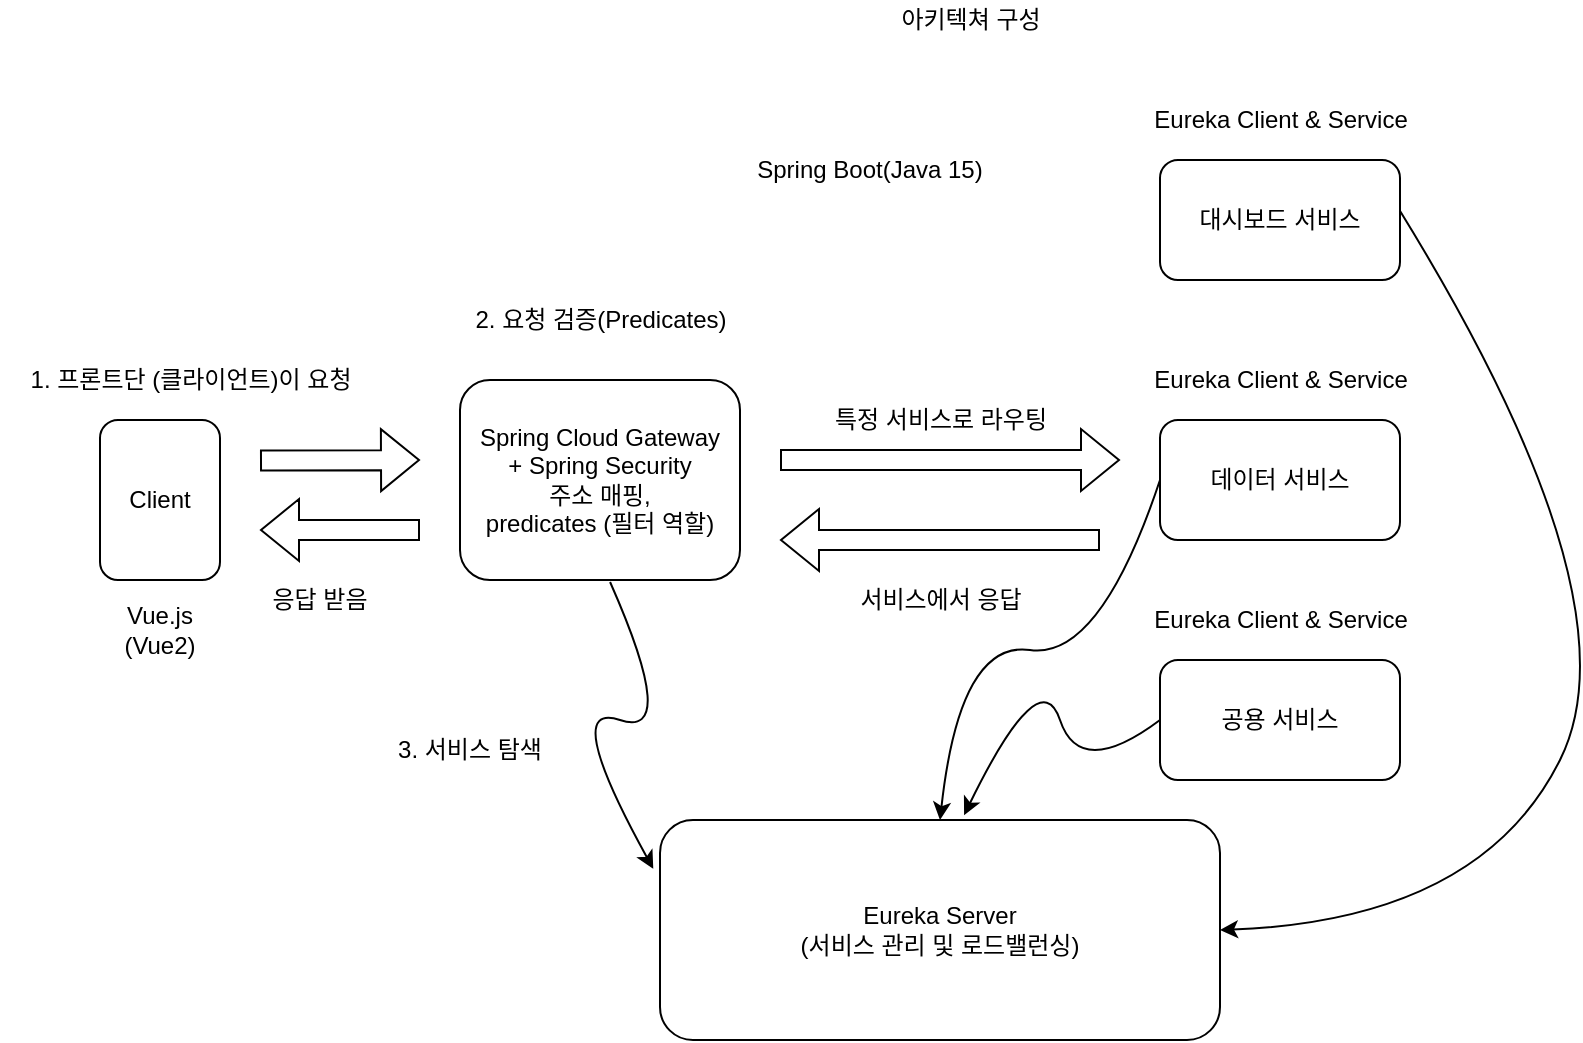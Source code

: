 <mxfile version="16.1.2" type="github">
  <diagram id="prtHgNgQTEPvFCAcTncT" name="Page-1">
    <mxGraphModel dx="2005" dy="641" grid="1" gridSize="10" guides="1" tooltips="1" connect="1" arrows="1" fold="1" page="1" pageScale="1" pageWidth="827" pageHeight="1169" math="0" shadow="0">
      <root>
        <mxCell id="0" />
        <mxCell id="1" parent="0" />
        <mxCell id="Zy5jL_L1PlVuJN2Nwhqh-2" value="아키텍쳐 구성" style="text;html=1;align=center;verticalAlign=middle;resizable=0;points=[];autosize=1;strokeColor=none;fillColor=none;" vertex="1" parent="1">
          <mxGeometry x="370" y="20" width="90" height="20" as="geometry" />
        </mxCell>
        <mxCell id="Zy5jL_L1PlVuJN2Nwhqh-3" value="" style="shape=flexArrow;endArrow=classic;html=1;rounded=0;" edge="1" parent="1">
          <mxGeometry width="50" height="50" relative="1" as="geometry">
            <mxPoint x="60" y="250.29" as="sourcePoint" />
            <mxPoint x="140" y="250.0" as="targetPoint" />
          </mxGeometry>
        </mxCell>
        <mxCell id="Zy5jL_L1PlVuJN2Nwhqh-5" value="Client" style="rounded=1;whiteSpace=wrap;html=1;" vertex="1" parent="1">
          <mxGeometry x="-20" y="230" width="60" height="80" as="geometry" />
        </mxCell>
        <mxCell id="Zy5jL_L1PlVuJN2Nwhqh-6" value="Spring Cloud Gateway&lt;br&gt;+ Spring Security&lt;br&gt;주소 매핑,&lt;br&gt;predicates (필터 역할)" style="rounded=1;whiteSpace=wrap;html=1;" vertex="1" parent="1">
          <mxGeometry x="160" y="210" width="140" height="100" as="geometry" />
        </mxCell>
        <mxCell id="Zy5jL_L1PlVuJN2Nwhqh-8" value="" style="shape=flexArrow;endArrow=classic;html=1;rounded=0;" edge="1" parent="1">
          <mxGeometry width="50" height="50" relative="1" as="geometry">
            <mxPoint x="320" y="250" as="sourcePoint" />
            <mxPoint x="490" y="250" as="targetPoint" />
          </mxGeometry>
        </mxCell>
        <mxCell id="Zy5jL_L1PlVuJN2Nwhqh-9" value="특정 서비스로 라우팅" style="text;html=1;align=center;verticalAlign=middle;resizable=0;points=[];autosize=1;strokeColor=none;fillColor=none;" vertex="1" parent="1">
          <mxGeometry x="335" y="220" width="130" height="20" as="geometry" />
        </mxCell>
        <mxCell id="Zy5jL_L1PlVuJN2Nwhqh-10" value="Eureka Server&lt;br&gt;(서비스 관리 및 로드밸런싱)" style="rounded=1;whiteSpace=wrap;html=1;" vertex="1" parent="1">
          <mxGeometry x="260" y="430" width="280" height="110" as="geometry" />
        </mxCell>
        <mxCell id="Zy5jL_L1PlVuJN2Nwhqh-11" value="1. 프론트단 (클라이언트)이 요청" style="text;html=1;align=center;verticalAlign=middle;resizable=0;points=[];autosize=1;strokeColor=none;fillColor=none;" vertex="1" parent="1">
          <mxGeometry x="-70" y="200" width="190" height="20" as="geometry" />
        </mxCell>
        <mxCell id="Zy5jL_L1PlVuJN2Nwhqh-12" value="2. 요청 검증(Predicates)" style="text;html=1;align=center;verticalAlign=middle;resizable=0;points=[];autosize=1;strokeColor=none;fillColor=none;" vertex="1" parent="1">
          <mxGeometry x="160" y="170" width="140" height="20" as="geometry" />
        </mxCell>
        <mxCell id="Zy5jL_L1PlVuJN2Nwhqh-13" value="" style="curved=1;endArrow=classic;html=1;rounded=0;entryX=-0.012;entryY=0.222;entryDx=0;entryDy=0;entryPerimeter=0;exitX=0.536;exitY=1.01;exitDx=0;exitDy=0;exitPerimeter=0;" edge="1" parent="1" source="Zy5jL_L1PlVuJN2Nwhqh-6" target="Zy5jL_L1PlVuJN2Nwhqh-10">
          <mxGeometry width="50" height="50" relative="1" as="geometry">
            <mxPoint x="10" y="300" as="sourcePoint" />
            <mxPoint x="120" y="420" as="targetPoint" />
            <Array as="points">
              <mxPoint x="270" y="390" />
              <mxPoint x="210" y="370" />
            </Array>
          </mxGeometry>
        </mxCell>
        <mxCell id="Zy5jL_L1PlVuJN2Nwhqh-14" value="3. 서비스 탐색" style="text;html=1;strokeColor=none;fillColor=none;align=center;verticalAlign=middle;whiteSpace=wrap;rounded=0;" vertex="1" parent="1">
          <mxGeometry x="110" y="380" width="110" height="30" as="geometry" />
        </mxCell>
        <mxCell id="Zy5jL_L1PlVuJN2Nwhqh-15" value="대시보드 서비스" style="rounded=1;whiteSpace=wrap;html=1;" vertex="1" parent="1">
          <mxGeometry x="510" y="100" width="120" height="60" as="geometry" />
        </mxCell>
        <mxCell id="Zy5jL_L1PlVuJN2Nwhqh-16" value="데이터 서비스" style="rounded=1;whiteSpace=wrap;html=1;" vertex="1" parent="1">
          <mxGeometry x="510" y="230" width="120" height="60" as="geometry" />
        </mxCell>
        <mxCell id="Zy5jL_L1PlVuJN2Nwhqh-17" value="공용 서비스" style="rounded=1;whiteSpace=wrap;html=1;" vertex="1" parent="1">
          <mxGeometry x="510" y="350" width="120" height="60" as="geometry" />
        </mxCell>
        <mxCell id="Zy5jL_L1PlVuJN2Nwhqh-18" value="" style="curved=1;endArrow=classic;html=1;rounded=0;exitX=0;exitY=0.5;exitDx=0;exitDy=0;entryX=0.543;entryY=-0.022;entryDx=0;entryDy=0;entryPerimeter=0;" edge="1" parent="1" source="Zy5jL_L1PlVuJN2Nwhqh-17" target="Zy5jL_L1PlVuJN2Nwhqh-10">
          <mxGeometry width="50" height="50" relative="1" as="geometry">
            <mxPoint x="490" y="400" as="sourcePoint" />
            <mxPoint x="540" y="350" as="targetPoint" />
            <Array as="points">
              <mxPoint x="470" y="410" />
              <mxPoint x="450" y="350" />
            </Array>
          </mxGeometry>
        </mxCell>
        <mxCell id="Zy5jL_L1PlVuJN2Nwhqh-20" value="Eureka Client &amp;amp; Service" style="text;html=1;align=center;verticalAlign=middle;resizable=0;points=[];autosize=1;strokeColor=none;fillColor=none;" vertex="1" parent="1">
          <mxGeometry x="500" y="320" width="140" height="20" as="geometry" />
        </mxCell>
        <mxCell id="Zy5jL_L1PlVuJN2Nwhqh-21" value="Eureka Client &amp;amp; Service" style="text;html=1;align=center;verticalAlign=middle;resizable=0;points=[];autosize=1;strokeColor=none;fillColor=none;" vertex="1" parent="1">
          <mxGeometry x="500" y="200" width="140" height="20" as="geometry" />
        </mxCell>
        <mxCell id="Zy5jL_L1PlVuJN2Nwhqh-22" value="Eureka Client &amp;amp; Service" style="text;html=1;align=center;verticalAlign=middle;resizable=0;points=[];autosize=1;strokeColor=none;fillColor=none;" vertex="1" parent="1">
          <mxGeometry x="500" y="70" width="140" height="20" as="geometry" />
        </mxCell>
        <mxCell id="Zy5jL_L1PlVuJN2Nwhqh-27" value="" style="curved=1;endArrow=classic;html=1;rounded=0;entryX=0.5;entryY=0;entryDx=0;entryDy=0;exitX=0;exitY=0.5;exitDx=0;exitDy=0;" edge="1" parent="1" source="Zy5jL_L1PlVuJN2Nwhqh-16" target="Zy5jL_L1PlVuJN2Nwhqh-10">
          <mxGeometry width="50" height="50" relative="1" as="geometry">
            <mxPoint x="350" y="390" as="sourcePoint" />
            <mxPoint x="400" y="340" as="targetPoint" />
            <Array as="points">
              <mxPoint x="480" y="350" />
              <mxPoint x="410" y="340" />
            </Array>
          </mxGeometry>
        </mxCell>
        <mxCell id="Zy5jL_L1PlVuJN2Nwhqh-28" value="" style="curved=1;endArrow=classic;html=1;rounded=0;entryX=1;entryY=0.5;entryDx=0;entryDy=0;exitX=0.999;exitY=0.421;exitDx=0;exitDy=0;exitPerimeter=0;" edge="1" parent="1" source="Zy5jL_L1PlVuJN2Nwhqh-15" target="Zy5jL_L1PlVuJN2Nwhqh-10">
          <mxGeometry width="50" height="50" relative="1" as="geometry">
            <mxPoint x="690" y="460" as="sourcePoint" />
            <mxPoint x="700" y="350" as="targetPoint" />
            <Array as="points">
              <mxPoint x="750" y="320" />
              <mxPoint x="670" y="480" />
            </Array>
          </mxGeometry>
        </mxCell>
        <mxCell id="Zy5jL_L1PlVuJN2Nwhqh-29" value="" style="shape=flexArrow;endArrow=classic;html=1;rounded=0;" edge="1" parent="1">
          <mxGeometry width="50" height="50" relative="1" as="geometry">
            <mxPoint x="480" y="290" as="sourcePoint" />
            <mxPoint x="320" y="290" as="targetPoint" />
          </mxGeometry>
        </mxCell>
        <mxCell id="Zy5jL_L1PlVuJN2Nwhqh-30" value="서비스에서 응답" style="text;html=1;align=center;verticalAlign=middle;resizable=0;points=[];autosize=1;strokeColor=none;fillColor=none;" vertex="1" parent="1">
          <mxGeometry x="350" y="310" width="100" height="20" as="geometry" />
        </mxCell>
        <mxCell id="Zy5jL_L1PlVuJN2Nwhqh-31" value="응답 받음" style="text;html=1;strokeColor=none;fillColor=none;align=center;verticalAlign=middle;whiteSpace=wrap;rounded=0;" vertex="1" parent="1">
          <mxGeometry x="60" y="305" width="60" height="30" as="geometry" />
        </mxCell>
        <mxCell id="Zy5jL_L1PlVuJN2Nwhqh-32" value="" style="shape=flexArrow;endArrow=classic;html=1;rounded=0;" edge="1" parent="1">
          <mxGeometry width="50" height="50" relative="1" as="geometry">
            <mxPoint x="140" y="285" as="sourcePoint" />
            <mxPoint x="60" y="285" as="targetPoint" />
          </mxGeometry>
        </mxCell>
        <mxCell id="Zy5jL_L1PlVuJN2Nwhqh-33" value="Vue.js&lt;br&gt;(Vue2)" style="text;html=1;strokeColor=none;fillColor=none;align=center;verticalAlign=middle;whiteSpace=wrap;rounded=0;" vertex="1" parent="1">
          <mxGeometry x="-20" y="320" width="60" height="30" as="geometry" />
        </mxCell>
        <mxCell id="Zy5jL_L1PlVuJN2Nwhqh-34" value="Spring Boot(Java 15)" style="text;html=1;strokeColor=none;fillColor=none;align=center;verticalAlign=middle;whiteSpace=wrap;rounded=0;" vertex="1" parent="1">
          <mxGeometry x="280" y="90" width="170" height="30" as="geometry" />
        </mxCell>
      </root>
    </mxGraphModel>
  </diagram>
</mxfile>
